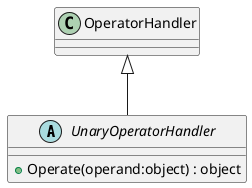 @startuml
abstract class UnaryOperatorHandler {
    + Operate(operand:object) : object
}
OperatorHandler <|-- UnaryOperatorHandler
@enduml
